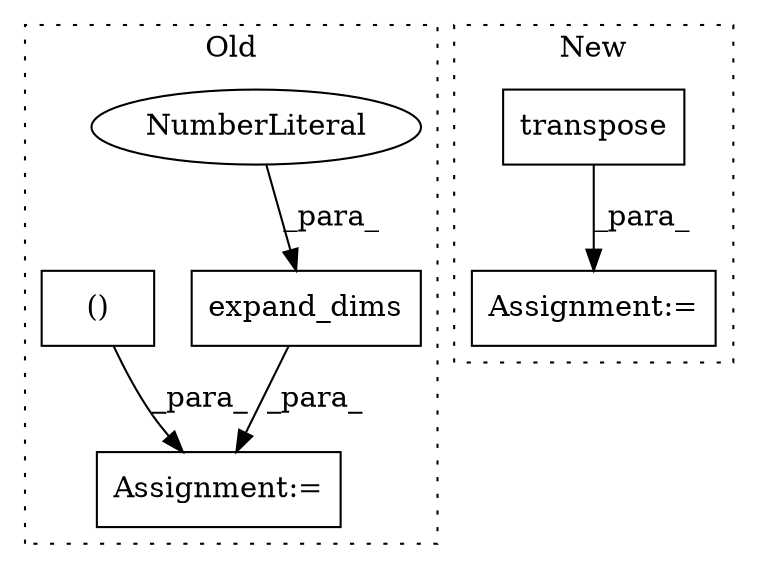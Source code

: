 digraph G {
subgraph cluster0 {
1 [label="expand_dims" a="32" s="3565,3582" l="12,1" shape="box"];
3 [label="NumberLiteral" a="34" s="3581" l="1" shape="ellipse"];
4 [label="Assignment:=" a="7" s="3525" l="1" shape="box"];
6 [label="()" a="106" s="3590" l="88" shape="box"];
label = "Old";
style="dotted";
}
subgraph cluster1 {
2 [label="transpose" a="32" s="3135,3146" l="10,1" shape="box"];
5 [label="Assignment:=" a="7" s="3196" l="1" shape="box"];
label = "New";
style="dotted";
}
1 -> 4 [label="_para_"];
2 -> 5 [label="_para_"];
3 -> 1 [label="_para_"];
6 -> 4 [label="_para_"];
}